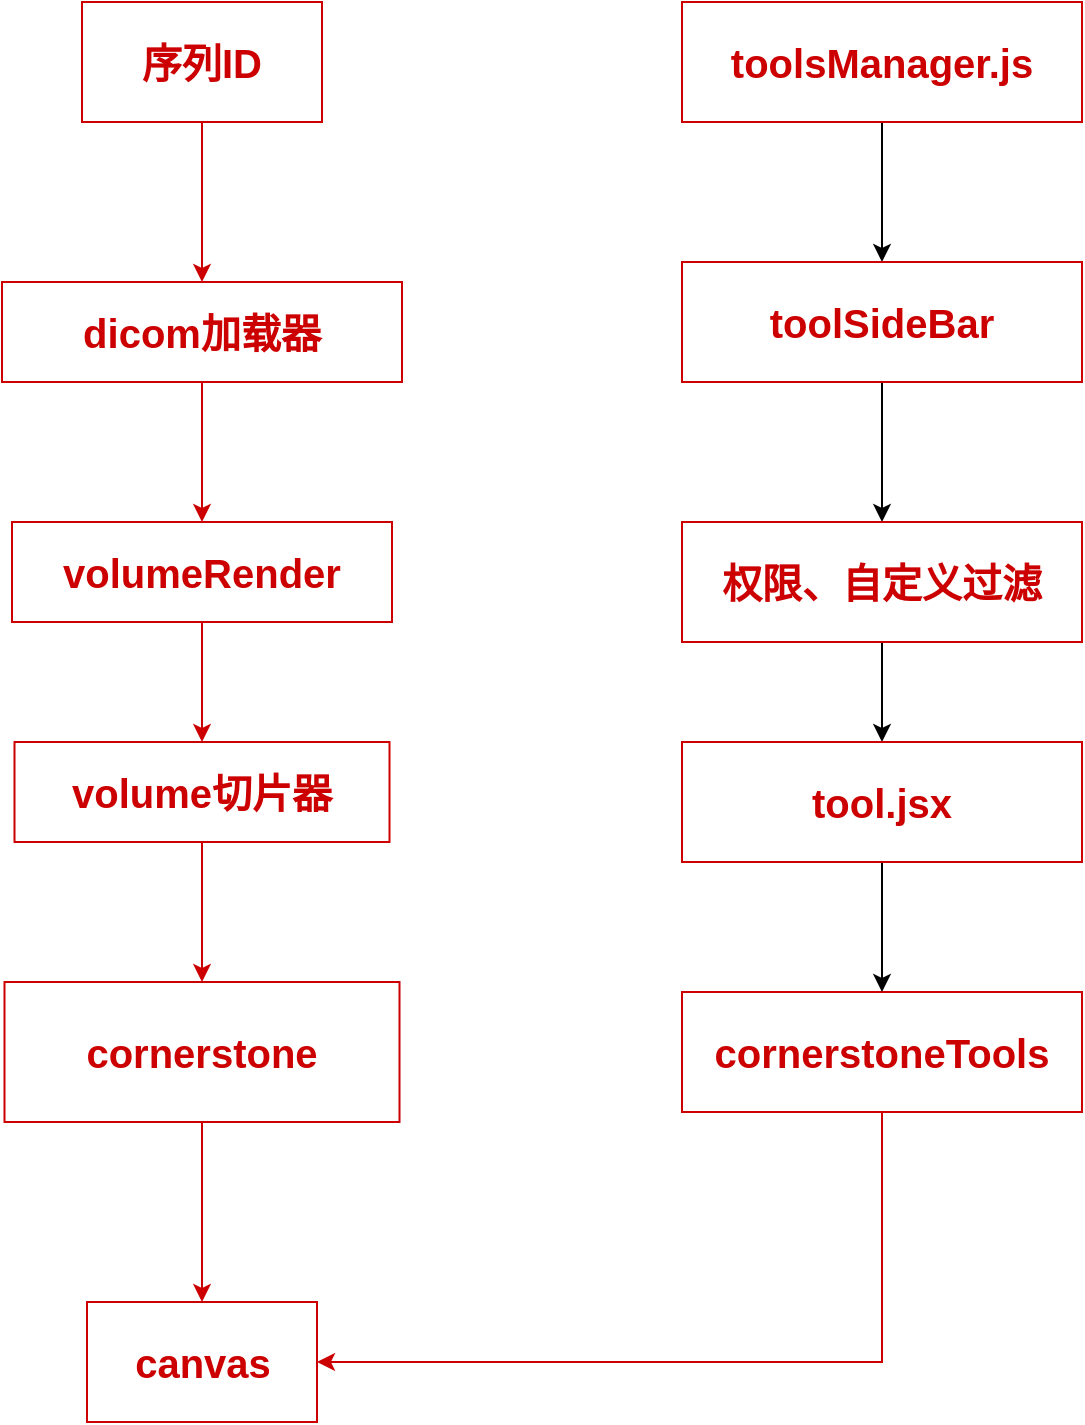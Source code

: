 <mxfile version="27.1.5" pages="7">
  <diagram name="主流程" id="VlKL0fDLlQblSBwCt7Gt">
    <mxGraphModel dx="1901" dy="1129" grid="1" gridSize="10" guides="1" tooltips="1" connect="1" arrows="1" fold="1" page="1" pageScale="1" pageWidth="827" pageHeight="1169" math="0" shadow="0">
      <root>
        <mxCell id="0" />
        <mxCell id="1" parent="0" />
        <mxCell id="wmq7Lw8W8zSvWx2ItrFe-1" style="edgeStyle=orthogonalEdgeStyle;rounded=0;orthogonalLoop=1;jettySize=auto;html=1;exitX=0.5;exitY=1;exitDx=0;exitDy=0;entryX=0.5;entryY=0;entryDx=0;entryDy=0;strokeWidth=1;fontStyle=1;fontColor=#CC0000;strokeColor=light-dark(#CC0000,#CC0000);" parent="1" source="wmq7Lw8W8zSvWx2ItrFe-2" target="wmq7Lw8W8zSvWx2ItrFe-4" edge="1">
          <mxGeometry x="330" y="-80" as="geometry" />
        </mxCell>
        <UserObject label="&lt;font style=&quot;font-size: 20px;&quot;&gt;dicom加载器&lt;/font&gt;" link="data:page/id,m2E5OhCdITRILelNDdLX" id="wmq7Lw8W8zSvWx2ItrFe-2">
          <mxCell style="rounded=0;whiteSpace=wrap;html=1;strokeWidth=1;fontStyle=1;fontColor=#CC0000;strokeColor=light-dark(#CC0000,#CC0000);" parent="1" vertex="1">
            <mxGeometry x="360" y="910" width="200" height="50" as="geometry" />
          </mxCell>
        </UserObject>
        <mxCell id="wmq7Lw8W8zSvWx2ItrFe-3" style="edgeStyle=orthogonalEdgeStyle;rounded=0;orthogonalLoop=1;jettySize=auto;html=1;exitX=0.5;exitY=1;exitDx=0;exitDy=0;entryX=0.5;entryY=0;entryDx=0;entryDy=0;strokeWidth=1;fontStyle=1;fontColor=#CC0000;strokeColor=light-dark(#CC0000,#CC0000);" parent="1" source="wmq7Lw8W8zSvWx2ItrFe-4" target="wmq7Lw8W8zSvWx2ItrFe-6" edge="1">
          <mxGeometry x="330" y="230" as="geometry" />
        </mxCell>
        <UserObject label="&lt;font style=&quot;font-size: 20px;&quot;&gt;volumeRender&lt;/font&gt;" link="data:page/id,rbHGBFfvOv6rpGHGIKEy" id="wmq7Lw8W8zSvWx2ItrFe-4">
          <mxCell style="rounded=0;whiteSpace=wrap;html=1;strokeWidth=1;fontStyle=1;fontColor=#CC0000;strokeColor=light-dark(#CC0000,#CC0000);" parent="1" vertex="1">
            <mxGeometry x="365" y="1030" width="190" height="50" as="geometry" />
          </mxCell>
        </UserObject>
        <mxCell id="wmq7Lw8W8zSvWx2ItrFe-5" style="edgeStyle=orthogonalEdgeStyle;rounded=0;orthogonalLoop=1;jettySize=auto;html=1;exitX=0.5;exitY=1;exitDx=0;exitDy=0;entryX=0.5;entryY=0;entryDx=0;entryDy=0;strokeWidth=1;fontStyle=1;fontColor=#CC0000;strokeColor=light-dark(#CC0000,#CC0000);" parent="1" source="wmq7Lw8W8zSvWx2ItrFe-6" target="wmq7Lw8W8zSvWx2ItrFe-8" edge="1">
          <mxGeometry x="330" y="550" as="geometry" />
        </mxCell>
        <UserObject label="&lt;font style=&quot;font-size: 20px;&quot;&gt;volume切片器&lt;/font&gt;" link="data:page/id,Nydb71bSAcxup5t_4-4M" id="wmq7Lw8W8zSvWx2ItrFe-6">
          <mxCell style="rounded=0;whiteSpace=wrap;html=1;strokeWidth=1;fontStyle=1;fontColor=#CC0000;strokeColor=light-dark(#CC0000,#CC0000);" parent="1" vertex="1">
            <mxGeometry x="366.25" y="1140" width="187.5" height="50" as="geometry" />
          </mxCell>
        </UserObject>
        <mxCell id="wmq7Lw8W8zSvWx2ItrFe-7" style="edgeStyle=orthogonalEdgeStyle;rounded=0;orthogonalLoop=1;jettySize=auto;html=1;exitX=0.5;exitY=1;exitDx=0;exitDy=0;entryX=0.5;entryY=0;entryDx=0;entryDy=0;strokeWidth=1;fontStyle=1;fontColor=#CC0000;strokeColor=light-dark(#CC0000,#CC0000);" parent="1" source="wmq7Lw8W8zSvWx2ItrFe-8" target="wmq7Lw8W8zSvWx2ItrFe-11" edge="1">
          <mxGeometry x="330" y="760" as="geometry" />
        </mxCell>
        <UserObject label="&lt;font style=&quot;font-size: 20px;&quot;&gt;cornerstone&lt;/font&gt;" link="data:page/id,lS9pyTZuqnwhLf4VTJ5i" id="wmq7Lw8W8zSvWx2ItrFe-8">
          <mxCell style="rounded=0;whiteSpace=wrap;html=1;strokeWidth=1;fontStyle=1;fontColor=#CC0000;strokeColor=light-dark(#CC0000,#CC0000);" parent="1" vertex="1">
            <mxGeometry x="361.25" y="1260" width="197.5" height="70" as="geometry" />
          </mxCell>
        </UserObject>
        <mxCell id="wmq7Lw8W8zSvWx2ItrFe-9" style="edgeStyle=orthogonalEdgeStyle;rounded=0;orthogonalLoop=1;jettySize=auto;html=1;exitX=0.5;exitY=1;exitDx=0;exitDy=0;entryX=1;entryY=0.5;entryDx=0;entryDy=0;strokeWidth=1;fontStyle=1;fontColor=#CC0000;strokeColor=light-dark(#CC0000,#CC0000);" parent="1" source="wmq7Lw8W8zSvWx2ItrFe-10" target="wmq7Lw8W8zSvWx2ItrFe-11" edge="1">
          <mxGeometry x="435" y="920" as="geometry" />
        </mxCell>
        <UserObject label="&lt;font style=&quot;font-size: 20px;&quot;&gt;cornerstoneTools&lt;/font&gt;" link="data:page/id,ZE1VF8OEmN4xa_Mu9JHT" id="wmq7Lw8W8zSvWx2ItrFe-10">
          <mxCell style="rounded=0;whiteSpace=wrap;html=1;strokeWidth=1;fontStyle=1;fontColor=#CC0000;strokeColor=light-dark(#CC0000,#CC0000);" parent="1" vertex="1">
            <mxGeometry x="700" y="1265" width="200" height="60" as="geometry" />
          </mxCell>
        </UserObject>
        <mxCell id="wmq7Lw8W8zSvWx2ItrFe-11" value="&lt;font style=&quot;font-size: 20px;&quot;&gt;canvas&lt;/font&gt;" style="rounded=0;whiteSpace=wrap;html=1;strokeWidth=1;fontStyle=1;fontColor=#CC0000;strokeColor=light-dark(#CC0000,#CC0000);" parent="1" vertex="1">
          <mxGeometry x="402.5" y="1420" width="115" height="60" as="geometry" />
        </mxCell>
        <mxCell id="wmq7Lw8W8zSvWx2ItrFe-12" style="edgeStyle=orthogonalEdgeStyle;rounded=0;orthogonalLoop=1;jettySize=auto;html=1;exitX=0.5;exitY=1;exitDx=0;exitDy=0;entryX=0.5;entryY=0;entryDx=0;entryDy=0;strokeWidth=1;fontStyle=1;fontColor=#CC0000;strokeColor=light-dark(#CC0000,#CC0000);" parent="1" source="wmq7Lw8W8zSvWx2ItrFe-14" target="wmq7Lw8W8zSvWx2ItrFe-2" edge="1">
          <mxGeometry x="330" y="-800" as="geometry" />
        </mxCell>
        <UserObject label="&lt;font style=&quot;font-size: 20px;&quot;&gt;序列ID&lt;/font&gt;" link="data:page/id,XVDptblR2TXF8OSc0-Fg" id="wmq7Lw8W8zSvWx2ItrFe-14">
          <mxCell style="rounded=0;whiteSpace=wrap;html=1;strokeWidth=1;fontStyle=1;fontColor=#CC0000;strokeColor=light-dark(#CC0000,#CC0000);" parent="1" vertex="1">
            <mxGeometry x="400" y="770" width="120" height="60" as="geometry" />
          </mxCell>
        </UserObject>
        <mxCell id="ZRRCeqGUdf48qssuUR4u-5" style="edgeStyle=orthogonalEdgeStyle;rounded=0;orthogonalLoop=1;jettySize=auto;html=1;exitX=0.5;exitY=1;exitDx=0;exitDy=0;entryX=0.5;entryY=0;entryDx=0;entryDy=0;strokeColor=light-dark(#000000,#CC0000);" edge="1" parent="1" source="ZRRCeqGUdf48qssuUR4u-1" target="ZRRCeqGUdf48qssuUR4u-2">
          <mxGeometry relative="1" as="geometry" />
        </mxCell>
        <UserObject label="&lt;font style=&quot;font-size: 20px;&quot;&gt;toolsManager.js&lt;/font&gt;" link="data:page/id,ZE1VF8OEmN4xa_Mu9JHT" id="ZRRCeqGUdf48qssuUR4u-1">
          <mxCell style="rounded=0;whiteSpace=wrap;html=1;strokeWidth=1;fontStyle=1;fontColor=#CC0000;strokeColor=light-dark(#CC0000,#CC0000);" vertex="1" parent="1">
            <mxGeometry x="700" y="770" width="200" height="60" as="geometry" />
          </mxCell>
        </UserObject>
        <mxCell id="ZRRCeqGUdf48qssuUR4u-6" style="edgeStyle=orthogonalEdgeStyle;rounded=0;orthogonalLoop=1;jettySize=auto;html=1;exitX=0.5;exitY=1;exitDx=0;exitDy=0;entryX=0.5;entryY=0;entryDx=0;entryDy=0;strokeColor=light-dark(#000000,#CC0000);" edge="1" parent="1" source="ZRRCeqGUdf48qssuUR4u-2" target="ZRRCeqGUdf48qssuUR4u-3">
          <mxGeometry relative="1" as="geometry" />
        </mxCell>
        <UserObject label="&lt;font style=&quot;font-size: 20px;&quot;&gt;toolSideBar&lt;/font&gt;" link="data:page/id,ZE1VF8OEmN4xa_Mu9JHT" id="ZRRCeqGUdf48qssuUR4u-2">
          <mxCell style="rounded=0;whiteSpace=wrap;html=1;strokeWidth=1;fontStyle=1;fontColor=#CC0000;strokeColor=light-dark(#CC0000,#CC0000);" vertex="1" parent="1">
            <mxGeometry x="700" y="900" width="200" height="60" as="geometry" />
          </mxCell>
        </UserObject>
        <mxCell id="ZRRCeqGUdf48qssuUR4u-7" style="edgeStyle=orthogonalEdgeStyle;rounded=0;orthogonalLoop=1;jettySize=auto;html=1;exitX=0.5;exitY=1;exitDx=0;exitDy=0;entryX=0.5;entryY=0;entryDx=0;entryDy=0;strokeColor=light-dark(#000000,#CC0000);" edge="1" parent="1" source="ZRRCeqGUdf48qssuUR4u-3" target="ZRRCeqGUdf48qssuUR4u-4">
          <mxGeometry relative="1" as="geometry" />
        </mxCell>
        <UserObject label="&lt;span style=&quot;font-size: 20px;&quot;&gt;权限、自定义过滤&lt;/span&gt;" link="data:page/id,ZE1VF8OEmN4xa_Mu9JHT" id="ZRRCeqGUdf48qssuUR4u-3">
          <mxCell style="rounded=0;whiteSpace=wrap;html=1;strokeWidth=1;fontStyle=1;fontColor=#CC0000;strokeColor=light-dark(#CC0000,#CC0000);" vertex="1" parent="1">
            <mxGeometry x="700" y="1030" width="200" height="60" as="geometry" />
          </mxCell>
        </UserObject>
        <mxCell id="ZRRCeqGUdf48qssuUR4u-8" style="edgeStyle=orthogonalEdgeStyle;rounded=0;orthogonalLoop=1;jettySize=auto;html=1;exitX=0.5;exitY=1;exitDx=0;exitDy=0;entryX=0.5;entryY=0;entryDx=0;entryDy=0;strokeColor=light-dark(#000000,#CC0000);" edge="1" parent="1" source="ZRRCeqGUdf48qssuUR4u-4" target="wmq7Lw8W8zSvWx2ItrFe-10">
          <mxGeometry relative="1" as="geometry" />
        </mxCell>
        <UserObject label="&lt;span style=&quot;font-size: 20px;&quot;&gt;tool.jsx&lt;/span&gt;" link="data:page/id,ZE1VF8OEmN4xa_Mu9JHT" id="ZRRCeqGUdf48qssuUR4u-4">
          <mxCell style="rounded=0;whiteSpace=wrap;html=1;strokeWidth=1;fontStyle=1;fontColor=#CC0000;strokeColor=light-dark(#CC0000,#CC0000);" vertex="1" parent="1">
            <mxGeometry x="700" y="1140" width="200" height="60" as="geometry" />
          </mxCell>
        </UserObject>
      </root>
    </mxGraphModel>
  </diagram>
  <diagram id="XVDptblR2TXF8OSc0-Fg" name="序列ID">
    <mxGraphModel grid="1" page="1" gridSize="10" guides="1" tooltips="1" connect="1" arrows="1" fold="1" pageScale="1" pageWidth="827" pageHeight="1169" math="0" shadow="0">
      <root>
        <mxCell id="0" />
        <mxCell id="1" parent="0" />
        <mxCell id="f8T4_GTA3KpqETQEiIr7-1" style="edgeStyle=orthogonalEdgeStyle;rounded=0;orthogonalLoop=1;jettySize=auto;html=1;exitX=0.5;exitY=1;exitDx=0;exitDy=0;entryX=0.5;entryY=0;entryDx=0;entryDy=0;strokeWidth=1;fontColor=#CC6600;strokeColor=#CC6600;" edge="1" parent="1" source="f8T4_GTA3KpqETQEiIr7-3" target="f8T4_GTA3KpqETQEiIr7-5">
          <mxGeometry x="595" y="-830" as="geometry" />
        </mxCell>
        <mxCell id="f8T4_GTA3KpqETQEiIr7-2" style="edgeStyle=orthogonalEdgeStyle;rounded=0;orthogonalLoop=1;jettySize=auto;html=1;exitX=0.5;exitY=1;exitDx=0;exitDy=0;entryX=0.5;entryY=0;entryDx=0;entryDy=0;strokeColor=#CC6600;strokeWidth=1;fontColor=#CC6600;" edge="1" parent="1" source="f8T4_GTA3KpqETQEiIr7-3" target="f8T4_GTA3KpqETQEiIr7-7">
          <mxGeometry x="520" y="-830" as="geometry" />
        </mxCell>
        <mxCell id="f8T4_GTA3KpqETQEiIr7-3" value="患者ID" style="rounded=0;whiteSpace=wrap;html=1;strokeWidth=1;strokeColor=#FF8000;fontColor=#CC6600;" vertex="1" parent="1">
          <mxGeometry x="240" y="150" width="110" height="40" as="geometry" />
        </mxCell>
        <mxCell id="f8T4_GTA3KpqETQEiIr7-4" style="edgeStyle=orthogonalEdgeStyle;rounded=0;orthogonalLoop=1;jettySize=auto;html=1;exitX=0.5;exitY=1;exitDx=0;exitDy=0;entryX=0.5;entryY=0;entryDx=0;entryDy=0;strokeColor=#CC6600;strokeWidth=1;fontColor=#CC6600;" edge="1" parent="1" source="f8T4_GTA3KpqETQEiIr7-5" target="f8T4_GTA3KpqETQEiIr7-13">
          <mxGeometry x="665" y="-750" as="geometry" />
        </mxCell>
        <mxCell id="f8T4_GTA3KpqETQEiIr7-5" value="拉取ALL接口" style="rounded=0;whiteSpace=wrap;html=1;strokeWidth=1;strokeColor=#FF8000;fontColor=#CC6600;" vertex="1" parent="1">
          <mxGeometry x="310" y="230" width="110" height="40" as="geometry" />
        </mxCell>
        <mxCell id="f8T4_GTA3KpqETQEiIr7-6" style="edgeStyle=orthogonalEdgeStyle;rounded=0;orthogonalLoop=1;jettySize=auto;html=1;exitX=0.5;exitY=1;exitDx=0;exitDy=0;entryX=0.5;entryY=0;entryDx=0;entryDy=0;strokeColor=#CC6600;strokeWidth=1;fontColor=#CC6600;" edge="1" parent="1" source="f8T4_GTA3KpqETQEiIr7-7" target="f8T4_GTA3KpqETQEiIr7-11">
          <mxGeometry x="520" y="-710" as="geometry" />
        </mxCell>
        <mxCell id="f8T4_GTA3KpqETQEiIr7-7" value="获取最后一次激活的序列" style="rounded=0;whiteSpace=wrap;html=1;strokeWidth=1;strokeColor=#FF8000;fontColor=#CC6600;" vertex="1" parent="1">
          <mxGeometry x="150" y="270" width="140" height="40" as="geometry" />
        </mxCell>
        <mxCell id="f8T4_GTA3KpqETQEiIr7-8" style="edgeStyle=orthogonalEdgeStyle;rounded=0;orthogonalLoop=1;jettySize=auto;html=1;exitX=0.5;exitY=1;exitDx=0;exitDy=0;entryX=0.5;entryY=0;entryDx=0;entryDy=0;strokeColor=#CC6600;strokeWidth=1;fontColor=#CC6600;" edge="1" parent="1" source="f8T4_GTA3KpqETQEiIr7-11" target="f8T4_GTA3KpqETQEiIr7-14">
          <mxGeometry x="520" y="-590" as="geometry" />
        </mxCell>
        <mxCell id="f8T4_GTA3KpqETQEiIr7-9" style="edgeStyle=orthogonalEdgeStyle;rounded=0;orthogonalLoop=1;jettySize=auto;html=1;exitX=0.5;exitY=1;exitDx=0;exitDy=0;entryX=0.5;entryY=0;entryDx=0;entryDy=0;strokeColor=#CC6600;strokeWidth=1;fontColor=#CC6600;" edge="1" parent="1" source="f8T4_GTA3KpqETQEiIr7-11" target="f8T4_GTA3KpqETQEiIr7-15">
          <mxGeometry x="595" y="-590" as="geometry" />
        </mxCell>
        <mxCell id="f8T4_GTA3KpqETQEiIr7-10" style="edgeStyle=orthogonalEdgeStyle;rounded=0;orthogonalLoop=1;jettySize=auto;html=1;exitX=0.5;exitY=1;exitDx=0;exitDy=0;entryX=0.5;entryY=0;entryDx=0;entryDy=0;strokeColor=#CC6600;strokeWidth=1;fontColor=#CC6600;" edge="1" parent="1" source="f8T4_GTA3KpqETQEiIr7-11" target="f8T4_GTA3KpqETQEiIr7-16">
          <mxGeometry x="595" y="-590" as="geometry" />
        </mxCell>
        <mxCell id="f8T4_GTA3KpqETQEiIr7-11" value="渲染患者数据树" style="rounded=0;whiteSpace=wrap;html=1;strokeWidth=1;strokeColor=#FF8000;fontColor=#CC6600;" vertex="1" parent="1">
          <mxGeometry x="240" y="390" width="110" height="40" as="geometry" />
        </mxCell>
        <mxCell id="f8T4_GTA3KpqETQEiIr7-12" style="edgeStyle=orthogonalEdgeStyle;rounded=0;orthogonalLoop=1;jettySize=auto;html=1;exitX=0.5;exitY=1;exitDx=0;exitDy=0;entryX=0.5;entryY=0;entryDx=0;entryDy=0;strokeColor=#CC6600;strokeWidth=1;fontColor=#CC6600;" edge="1" parent="1" source="f8T4_GTA3KpqETQEiIr7-13" target="f8T4_GTA3KpqETQEiIr7-11">
          <mxGeometry x="595" y="-680" as="geometry" />
        </mxCell>
        <mxCell id="f8T4_GTA3KpqETQEiIr7-13" value="caseNarrator" style="rounded=0;whiteSpace=wrap;html=1;strokeWidth=1;strokeColor=#FF8000;fontColor=#CC6600;" vertex="1" parent="1">
          <mxGeometry x="310" y="300" width="110" height="40" as="geometry" />
        </mxCell>
        <mxCell id="f8T4_GTA3KpqETQEiIr7-14" value="redux&lt;br&gt;activeSeries&lt;br&gt;序列ID" style="rounded=0;whiteSpace=wrap;html=1;strokeWidth=1;strokeColor=#FF8000;fontColor=#CC6600;" vertex="1" parent="1">
          <mxGeometry x="165" y="480" width="110" height="50" as="geometry" />
        </mxCell>
        <mxCell id="f8T4_GTA3KpqETQEiIr7-15" value="redux&lt;br&gt;activeStructureSequenceId&lt;br&gt;结构集ID" style="rounded=0;whiteSpace=wrap;html=1;strokeWidth=1;strokeColor=#FF8000;fontColor=#CC6600;" vertex="1" parent="1">
          <mxGeometry x="310" y="480" width="170" height="50" as="geometry" />
        </mxCell>
        <mxCell id="f8T4_GTA3KpqETQEiIr7-16" value="hooksProxyStore&lt;br&gt;activeSeries&lt;br&gt;序列ID" style="rounded=0;whiteSpace=wrap;html=1;strokeWidth=1;strokeColor=#FF8000;fontColor=#CC6600;" vertex="1" parent="1">
          <mxGeometry x="520" y="480" width="110" height="50" as="geometry" />
        </mxCell>
      </root>
    </mxGraphModel>
  </diagram>
  <diagram id="m2E5OhCdITRILelNDdLX" name="dicom拉取">
    <mxGraphModel dx="1331" dy="790" grid="1" gridSize="10" guides="1" tooltips="1" connect="1" arrows="1" fold="1" page="1" pageScale="1" pageWidth="827" pageHeight="1169" math="0" shadow="0">
      <root>
        <mxCell id="0" />
        <mxCell id="1" parent="0" />
        <mxCell id="61TOEz5qV5UfzFVVAqj--2" value="获取activeSeries" style="rounded=0;whiteSpace=wrap;html=1;" vertex="1" parent="1">
          <mxGeometry x="260" y="40" width="120" height="60" as="geometry" />
        </mxCell>
        <mxCell id="61TOEz5qV5UfzFVVAqj--4" value="常规模式&lt;div&gt;dicom加载器&lt;/div&gt;" style="rounded=0;whiteSpace=wrap;html=1;" vertex="1" parent="1">
          <mxGeometry x="100" y="360" width="120" height="60" as="geometry" />
        </mxCell>
        <mxCell id="61TOEz5qV5UfzFVVAqj--5" value="mpr&lt;div&gt;&lt;div&gt;dicom加载器&lt;/div&gt;&lt;/div&gt;" style="rounded=0;whiteSpace=wrap;html=1;" vertex="1" parent="1">
          <mxGeometry x="430" y="360" width="120" height="60" as="geometry" />
        </mxCell>
        <mxCell id="61TOEz5qV5UfzFVVAqj--6" value="创建dicom拉取地址" style="rounded=0;whiteSpace=wrap;html=1;" vertex="1" parent="1">
          <mxGeometry x="250" y="180" width="140" height="60" as="geometry" />
        </mxCell>
      </root>
    </mxGraphModel>
  </diagram>
  <diagram id="rbHGBFfvOv6rpGHGIKEy" name="VolumeRender">
    <mxGraphModel dx="1331" dy="790" grid="1" gridSize="10" guides="1" tooltips="1" connect="1" arrows="1" fold="1" page="1" pageScale="1" pageWidth="827" pageHeight="1169" math="0" shadow="0">
      <root>
        <mxCell id="0" />
        <mxCell id="1" parent="0" />
        <mxCell id="Zd6I5yMDtMGi_UIGZWp6-1" value="sliceResult" style="rounded=0;whiteSpace=wrap;html=1;" vertex="1" parent="1">
          <mxGeometry x="350" y="380" width="120" height="60" as="geometry" />
        </mxCell>
      </root>
    </mxGraphModel>
  </diagram>
  <diagram id="Nydb71bSAcxup5t_4-4M" name="ClipPlane">
    <mxGraphModel dx="1331" dy="790" grid="1" gridSize="10" guides="1" tooltips="1" connect="1" arrows="1" fold="1" page="1" pageScale="1" pageWidth="827" pageHeight="1169" math="0" shadow="0">
      <root>
        <mxCell id="0" />
        <mxCell id="1" parent="0" />
        <mxCell id="RktVBPr1DucZAmBN7651-1" value="ClipPlane" style="rounded=0;whiteSpace=wrap;html=1;" vertex="1" parent="1">
          <mxGeometry x="350" y="210" width="120" height="60" as="geometry" />
        </mxCell>
      </root>
    </mxGraphModel>
  </diagram>
  <diagram id="lS9pyTZuqnwhLf4VTJ5i" name="cornerstone">
    <mxGraphModel dx="1331" dy="790" grid="1" gridSize="10" guides="1" tooltips="1" connect="1" arrows="1" fold="1" page="1" pageScale="1" pageWidth="827" pageHeight="1169" math="0" shadow="0">
      <root>
        <mxCell id="0" />
        <mxCell id="1" parent="0" />
        <mxCell id="i6KMkA20sTFm8HgeOmZg-1" value="cornerstone" style="rounded=0;whiteSpace=wrap;html=1;" vertex="1" parent="1">
          <mxGeometry x="350" y="380" width="120" height="60" as="geometry" />
        </mxCell>
      </root>
    </mxGraphModel>
  </diagram>
  <diagram id="ZE1VF8OEmN4xa_Mu9JHT" name="cornerstoneTools">
    <mxGraphModel dx="1331" dy="790" grid="1" gridSize="10" guides="1" tooltips="1" connect="1" arrows="1" fold="1" page="1" pageScale="1" pageWidth="827" pageHeight="1169" math="0" shadow="0">
      <root>
        <mxCell id="0" />
        <mxCell id="1" parent="0" />
        <mxCell id="HgEnJl2pizjMQCa7M3p8-1" value="cornerstoneTools" style="rounded=0;whiteSpace=wrap;html=1;" vertex="1" parent="1">
          <mxGeometry x="350" y="380" width="120" height="60" as="geometry" />
        </mxCell>
      </root>
    </mxGraphModel>
  </diagram>
</mxfile>
